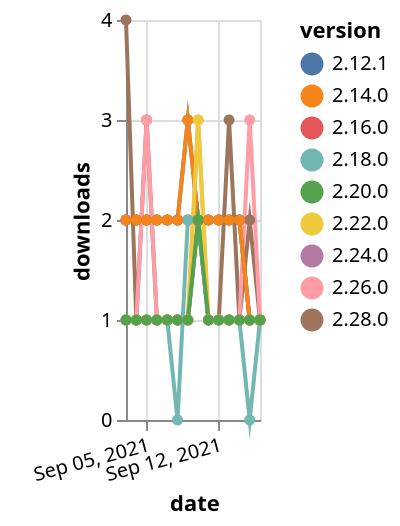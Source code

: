 {"$schema": "https://vega.github.io/schema/vega-lite/v5.json", "description": "A simple bar chart with embedded data.", "data": {"values": [{"date": "2021-09-03", "total": 139, "delta": 4, "version": "2.28.0"}, {"date": "2021-09-04", "total": 140, "delta": 1, "version": "2.28.0"}, {"date": "2021-09-05", "total": 143, "delta": 3, "version": "2.28.0"}, {"date": "2021-09-06", "total": 144, "delta": 1, "version": "2.28.0"}, {"date": "2021-09-07", "total": 145, "delta": 1, "version": "2.28.0"}, {"date": "2021-09-08", "total": 146, "delta": 1, "version": "2.28.0"}, {"date": "2021-09-09", "total": 147, "delta": 1, "version": "2.28.0"}, {"date": "2021-09-10", "total": 149, "delta": 2, "version": "2.28.0"}, {"date": "2021-09-11", "total": 150, "delta": 1, "version": "2.28.0"}, {"date": "2021-09-12", "total": 151, "delta": 1, "version": "2.28.0"}, {"date": "2021-09-13", "total": 154, "delta": 3, "version": "2.28.0"}, {"date": "2021-09-14", "total": 155, "delta": 1, "version": "2.28.0"}, {"date": "2021-09-15", "total": 157, "delta": 2, "version": "2.28.0"}, {"date": "2021-09-16", "total": 158, "delta": 1, "version": "2.28.0"}, {"date": "2021-09-03", "total": 2237, "delta": 2, "version": "2.16.0"}, {"date": "2021-09-04", "total": 2239, "delta": 2, "version": "2.16.0"}, {"date": "2021-09-05", "total": 2241, "delta": 2, "version": "2.16.0"}, {"date": "2021-09-06", "total": 2243, "delta": 2, "version": "2.16.0"}, {"date": "2021-09-07", "total": 2245, "delta": 2, "version": "2.16.0"}, {"date": "2021-09-08", "total": 2247, "delta": 2, "version": "2.16.0"}, {"date": "2021-09-09", "total": 2249, "delta": 2, "version": "2.16.0"}, {"date": "2021-09-10", "total": 2251, "delta": 2, "version": "2.16.0"}, {"date": "2021-09-11", "total": 2253, "delta": 2, "version": "2.16.0"}, {"date": "2021-09-12", "total": 2255, "delta": 2, "version": "2.16.0"}, {"date": "2021-09-13", "total": 2257, "delta": 2, "version": "2.16.0"}, {"date": "2021-09-14", "total": 2259, "delta": 2, "version": "2.16.0"}, {"date": "2021-09-15", "total": 2260, "delta": 1, "version": "2.16.0"}, {"date": "2021-09-16", "total": 2261, "delta": 1, "version": "2.16.0"}, {"date": "2021-09-03", "total": 318, "delta": 1, "version": "2.26.0"}, {"date": "2021-09-04", "total": 319, "delta": 1, "version": "2.26.0"}, {"date": "2021-09-05", "total": 322, "delta": 3, "version": "2.26.0"}, {"date": "2021-09-06", "total": 323, "delta": 1, "version": "2.26.0"}, {"date": "2021-09-07", "total": 324, "delta": 1, "version": "2.26.0"}, {"date": "2021-09-08", "total": 325, "delta": 1, "version": "2.26.0"}, {"date": "2021-09-09", "total": 326, "delta": 1, "version": "2.26.0"}, {"date": "2021-09-10", "total": 329, "delta": 3, "version": "2.26.0"}, {"date": "2021-09-11", "total": 330, "delta": 1, "version": "2.26.0"}, {"date": "2021-09-12", "total": 331, "delta": 1, "version": "2.26.0"}, {"date": "2021-09-13", "total": 332, "delta": 1, "version": "2.26.0"}, {"date": "2021-09-14", "total": 333, "delta": 1, "version": "2.26.0"}, {"date": "2021-09-15", "total": 336, "delta": 3, "version": "2.26.0"}, {"date": "2021-09-16", "total": 337, "delta": 1, "version": "2.26.0"}, {"date": "2021-09-03", "total": 183, "delta": 1, "version": "2.24.0"}, {"date": "2021-09-04", "total": 184, "delta": 1, "version": "2.24.0"}, {"date": "2021-09-05", "total": 185, "delta": 1, "version": "2.24.0"}, {"date": "2021-09-06", "total": 186, "delta": 1, "version": "2.24.0"}, {"date": "2021-09-07", "total": 187, "delta": 1, "version": "2.24.0"}, {"date": "2021-09-08", "total": 188, "delta": 1, "version": "2.24.0"}, {"date": "2021-09-09", "total": 189, "delta": 1, "version": "2.24.0"}, {"date": "2021-09-10", "total": 191, "delta": 2, "version": "2.24.0"}, {"date": "2021-09-11", "total": 192, "delta": 1, "version": "2.24.0"}, {"date": "2021-09-12", "total": 193, "delta": 1, "version": "2.24.0"}, {"date": "2021-09-13", "total": 194, "delta": 1, "version": "2.24.0"}, {"date": "2021-09-14", "total": 195, "delta": 1, "version": "2.24.0"}, {"date": "2021-09-15", "total": 196, "delta": 1, "version": "2.24.0"}, {"date": "2021-09-16", "total": 197, "delta": 1, "version": "2.24.0"}, {"date": "2021-09-03", "total": 295, "delta": 1, "version": "2.18.0"}, {"date": "2021-09-04", "total": 296, "delta": 1, "version": "2.18.0"}, {"date": "2021-09-05", "total": 297, "delta": 1, "version": "2.18.0"}, {"date": "2021-09-06", "total": 298, "delta": 1, "version": "2.18.0"}, {"date": "2021-09-07", "total": 299, "delta": 1, "version": "2.18.0"}, {"date": "2021-09-08", "total": 299, "delta": 0, "version": "2.18.0"}, {"date": "2021-09-09", "total": 301, "delta": 2, "version": "2.18.0"}, {"date": "2021-09-10", "total": 303, "delta": 2, "version": "2.18.0"}, {"date": "2021-09-11", "total": 304, "delta": 1, "version": "2.18.0"}, {"date": "2021-09-12", "total": 305, "delta": 1, "version": "2.18.0"}, {"date": "2021-09-13", "total": 306, "delta": 1, "version": "2.18.0"}, {"date": "2021-09-14", "total": 307, "delta": 1, "version": "2.18.0"}, {"date": "2021-09-15", "total": 307, "delta": 0, "version": "2.18.0"}, {"date": "2021-09-16", "total": 308, "delta": 1, "version": "2.18.0"}, {"date": "2021-09-03", "total": 2552, "delta": 2, "version": "2.12.1"}, {"date": "2021-09-04", "total": 2554, "delta": 2, "version": "2.12.1"}, {"date": "2021-09-05", "total": 2556, "delta": 2, "version": "2.12.1"}, {"date": "2021-09-06", "total": 2558, "delta": 2, "version": "2.12.1"}, {"date": "2021-09-07", "total": 2560, "delta": 2, "version": "2.12.1"}, {"date": "2021-09-08", "total": 2562, "delta": 2, "version": "2.12.1"}, {"date": "2021-09-09", "total": 2565, "delta": 3, "version": "2.12.1"}, {"date": "2021-09-10", "total": 2567, "delta": 2, "version": "2.12.1"}, {"date": "2021-09-11", "total": 2569, "delta": 2, "version": "2.12.1"}, {"date": "2021-09-12", "total": 2571, "delta": 2, "version": "2.12.1"}, {"date": "2021-09-13", "total": 2573, "delta": 2, "version": "2.12.1"}, {"date": "2021-09-14", "total": 2575, "delta": 2, "version": "2.12.1"}, {"date": "2021-09-15", "total": 2576, "delta": 1, "version": "2.12.1"}, {"date": "2021-09-16", "total": 2577, "delta": 1, "version": "2.12.1"}, {"date": "2021-09-03", "total": 2606, "delta": 2, "version": "2.14.0"}, {"date": "2021-09-04", "total": 2608, "delta": 2, "version": "2.14.0"}, {"date": "2021-09-05", "total": 2610, "delta": 2, "version": "2.14.0"}, {"date": "2021-09-06", "total": 2612, "delta": 2, "version": "2.14.0"}, {"date": "2021-09-07", "total": 2614, "delta": 2, "version": "2.14.0"}, {"date": "2021-09-08", "total": 2616, "delta": 2, "version": "2.14.0"}, {"date": "2021-09-09", "total": 2619, "delta": 3, "version": "2.14.0"}, {"date": "2021-09-10", "total": 2621, "delta": 2, "version": "2.14.0"}, {"date": "2021-09-11", "total": 2623, "delta": 2, "version": "2.14.0"}, {"date": "2021-09-12", "total": 2625, "delta": 2, "version": "2.14.0"}, {"date": "2021-09-13", "total": 2627, "delta": 2, "version": "2.14.0"}, {"date": "2021-09-14", "total": 2629, "delta": 2, "version": "2.14.0"}, {"date": "2021-09-15", "total": 2630, "delta": 1, "version": "2.14.0"}, {"date": "2021-09-16", "total": 2631, "delta": 1, "version": "2.14.0"}, {"date": "2021-09-03", "total": 240, "delta": 1, "version": "2.22.0"}, {"date": "2021-09-04", "total": 241, "delta": 1, "version": "2.22.0"}, {"date": "2021-09-05", "total": 242, "delta": 1, "version": "2.22.0"}, {"date": "2021-09-06", "total": 243, "delta": 1, "version": "2.22.0"}, {"date": "2021-09-07", "total": 244, "delta": 1, "version": "2.22.0"}, {"date": "2021-09-08", "total": 245, "delta": 1, "version": "2.22.0"}, {"date": "2021-09-09", "total": 246, "delta": 1, "version": "2.22.0"}, {"date": "2021-09-10", "total": 249, "delta": 3, "version": "2.22.0"}, {"date": "2021-09-11", "total": 250, "delta": 1, "version": "2.22.0"}, {"date": "2021-09-12", "total": 251, "delta": 1, "version": "2.22.0"}, {"date": "2021-09-13", "total": 252, "delta": 1, "version": "2.22.0"}, {"date": "2021-09-14", "total": 253, "delta": 1, "version": "2.22.0"}, {"date": "2021-09-15", "total": 254, "delta": 1, "version": "2.22.0"}, {"date": "2021-09-16", "total": 255, "delta": 1, "version": "2.22.0"}, {"date": "2021-09-03", "total": 209, "delta": 1, "version": "2.20.0"}, {"date": "2021-09-04", "total": 210, "delta": 1, "version": "2.20.0"}, {"date": "2021-09-05", "total": 211, "delta": 1, "version": "2.20.0"}, {"date": "2021-09-06", "total": 212, "delta": 1, "version": "2.20.0"}, {"date": "2021-09-07", "total": 213, "delta": 1, "version": "2.20.0"}, {"date": "2021-09-08", "total": 214, "delta": 1, "version": "2.20.0"}, {"date": "2021-09-09", "total": 215, "delta": 1, "version": "2.20.0"}, {"date": "2021-09-10", "total": 217, "delta": 2, "version": "2.20.0"}, {"date": "2021-09-11", "total": 218, "delta": 1, "version": "2.20.0"}, {"date": "2021-09-12", "total": 219, "delta": 1, "version": "2.20.0"}, {"date": "2021-09-13", "total": 220, "delta": 1, "version": "2.20.0"}, {"date": "2021-09-14", "total": 221, "delta": 1, "version": "2.20.0"}, {"date": "2021-09-15", "total": 222, "delta": 1, "version": "2.20.0"}, {"date": "2021-09-16", "total": 223, "delta": 1, "version": "2.20.0"}]}, "width": "container", "mark": {"type": "line", "point": {"filled": true}}, "encoding": {"x": {"field": "date", "type": "temporal", "timeUnit": "yearmonthdate", "title": "date", "axis": {"labelAngle": -15}}, "y": {"field": "delta", "type": "quantitative", "title": "downloads"}, "color": {"field": "version", "type": "nominal"}, "tooltip": {"field": "delta"}}}